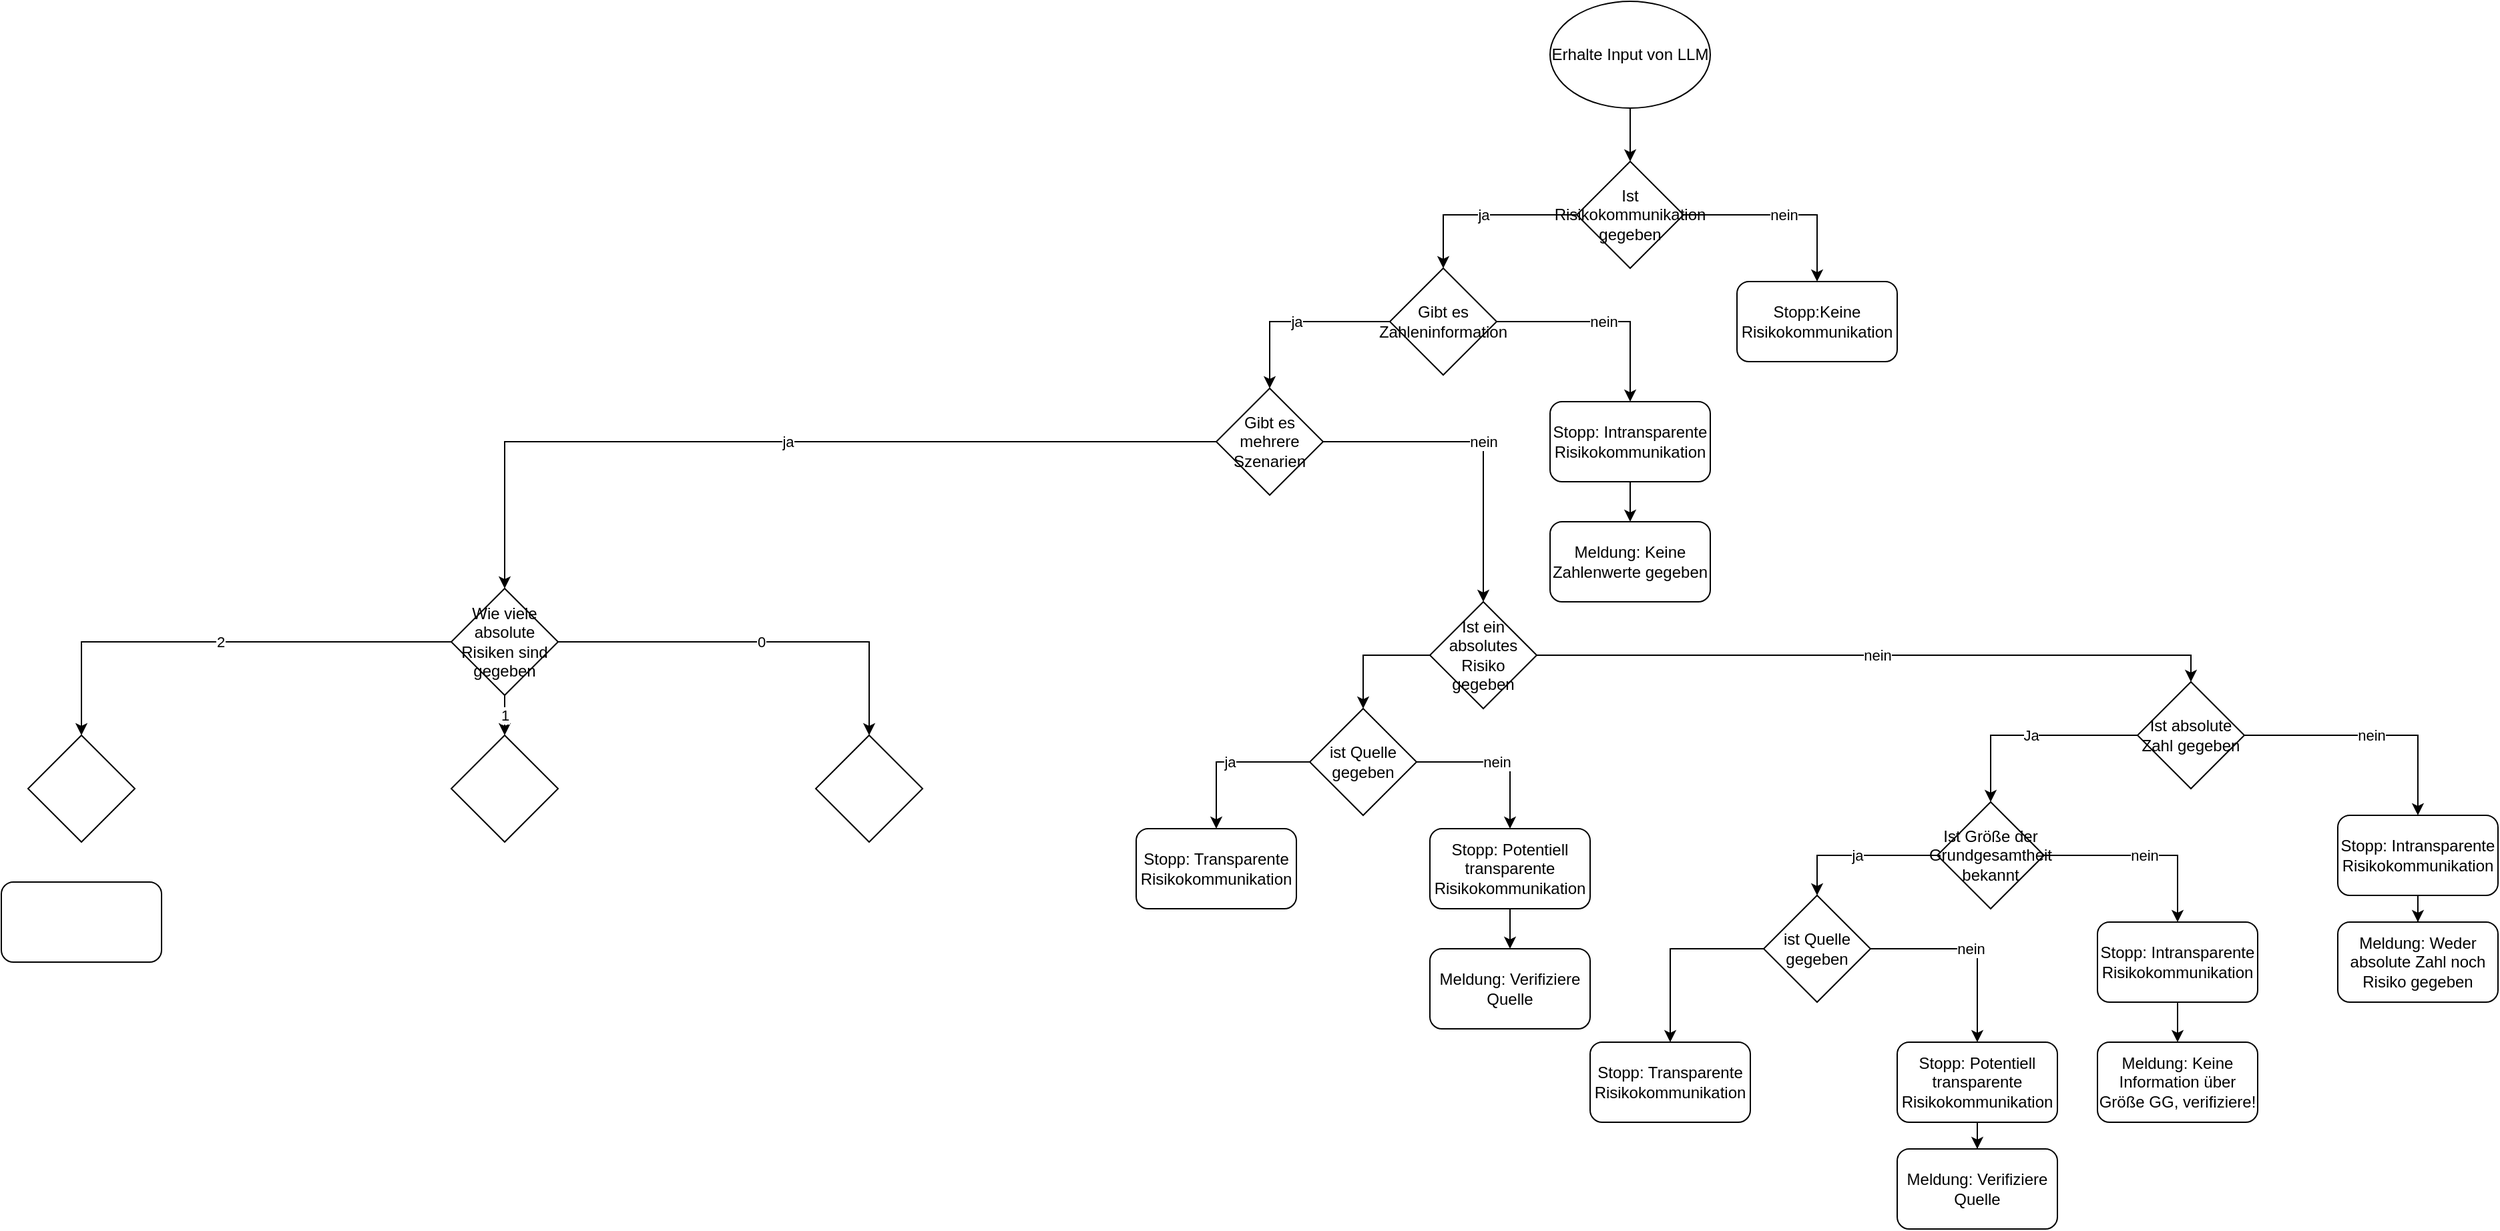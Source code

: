 <mxfile version="27.1.6">
  <diagram name="Seite-1" id="V1NviS9jJ_YA16mUobFE">
    <mxGraphModel dx="2696" dy="562" grid="1" gridSize="10" guides="1" tooltips="1" connect="1" arrows="1" fold="1" page="1" pageScale="1" pageWidth="827" pageHeight="1169" math="0" shadow="0">
      <root>
        <mxCell id="0" />
        <mxCell id="1" parent="0" />
        <mxCell id="_j1XVWTobyJe0texyYif-11" value="" style="edgeStyle=orthogonalEdgeStyle;rounded=0;orthogonalLoop=1;jettySize=auto;html=1;" edge="1" parent="1" source="_j1XVWTobyJe0texyYif-1" target="_j1XVWTobyJe0texyYif-3">
          <mxGeometry relative="1" as="geometry" />
        </mxCell>
        <mxCell id="_j1XVWTobyJe0texyYif-1" value="Erhalte Input von LLM" style="ellipse;whiteSpace=wrap;html=1;" vertex="1" parent="1">
          <mxGeometry x="330" y="10" width="120" height="80" as="geometry" />
        </mxCell>
        <mxCell id="_j1XVWTobyJe0texyYif-12" value="ja" style="edgeStyle=orthogonalEdgeStyle;rounded=0;orthogonalLoop=1;jettySize=auto;html=1;entryX=0.5;entryY=0;entryDx=0;entryDy=0;" edge="1" parent="1" source="_j1XVWTobyJe0texyYif-3" target="_j1XVWTobyJe0texyYif-6">
          <mxGeometry relative="1" as="geometry" />
        </mxCell>
        <object label="nein" nein="" id="_j1XVWTobyJe0texyYif-19">
          <mxCell style="edgeStyle=orthogonalEdgeStyle;rounded=0;orthogonalLoop=1;jettySize=auto;html=1;entryX=0.5;entryY=0;entryDx=0;entryDy=0;" edge="1" parent="1" source="_j1XVWTobyJe0texyYif-3" target="_j1XVWTobyJe0texyYif-4">
            <mxGeometry relative="1" as="geometry" />
          </mxCell>
        </object>
        <mxCell id="_j1XVWTobyJe0texyYif-3" value="Ist Risikokommunikation gegeben" style="rhombus;whiteSpace=wrap;html=1;" vertex="1" parent="1">
          <mxGeometry x="350" y="130" width="80" height="80" as="geometry" />
        </mxCell>
        <mxCell id="_j1XVWTobyJe0texyYif-4" value="Stopp:Keine Risikokommunikation" style="rounded=1;whiteSpace=wrap;html=1;" vertex="1" parent="1">
          <mxGeometry x="470" y="220" width="120" height="60" as="geometry" />
        </mxCell>
        <mxCell id="_j1XVWTobyJe0texyYif-15" value="nein" style="edgeStyle=orthogonalEdgeStyle;rounded=0;orthogonalLoop=1;jettySize=auto;html=1;" edge="1" parent="1" source="_j1XVWTobyJe0texyYif-6" target="_j1XVWTobyJe0texyYif-7">
          <mxGeometry relative="1" as="geometry" />
        </mxCell>
        <mxCell id="_j1XVWTobyJe0texyYif-16" value="ja" style="edgeStyle=orthogonalEdgeStyle;rounded=0;orthogonalLoop=1;jettySize=auto;html=1;entryX=0.5;entryY=0;entryDx=0;entryDy=0;" edge="1" parent="1" source="_j1XVWTobyJe0texyYif-6" target="_j1XVWTobyJe0texyYif-8">
          <mxGeometry relative="1" as="geometry" />
        </mxCell>
        <mxCell id="_j1XVWTobyJe0texyYif-6" value="Gibt es Zahleninformation" style="rhombus;whiteSpace=wrap;html=1;" vertex="1" parent="1">
          <mxGeometry x="210" y="210" width="80" height="80" as="geometry" />
        </mxCell>
        <mxCell id="_j1XVWTobyJe0texyYif-38" style="edgeStyle=orthogonalEdgeStyle;rounded=0;orthogonalLoop=1;jettySize=auto;html=1;entryX=0.5;entryY=0;entryDx=0;entryDy=0;" edge="1" parent="1" source="_j1XVWTobyJe0texyYif-7" target="_j1XVWTobyJe0texyYif-37">
          <mxGeometry relative="1" as="geometry" />
        </mxCell>
        <mxCell id="_j1XVWTobyJe0texyYif-7" value="Stopp: Intransparente Risikokommunikation" style="rounded=1;whiteSpace=wrap;html=1;" vertex="1" parent="1">
          <mxGeometry x="330" y="310" width="120" height="60" as="geometry" />
        </mxCell>
        <mxCell id="_j1XVWTobyJe0texyYif-22" value="ja" style="edgeStyle=orthogonalEdgeStyle;rounded=0;orthogonalLoop=1;jettySize=auto;html=1;entryX=0.5;entryY=0;entryDx=0;entryDy=0;" edge="1" parent="1" source="_j1XVWTobyJe0texyYif-8" target="_j1XVWTobyJe0texyYif-20">
          <mxGeometry relative="1" as="geometry" />
        </mxCell>
        <mxCell id="_j1XVWTobyJe0texyYif-23" value="nein" style="edgeStyle=orthogonalEdgeStyle;rounded=0;orthogonalLoop=1;jettySize=auto;html=1;" edge="1" parent="1" source="_j1XVWTobyJe0texyYif-8" target="_j1XVWTobyJe0texyYif-21">
          <mxGeometry relative="1" as="geometry" />
        </mxCell>
        <mxCell id="_j1XVWTobyJe0texyYif-8" value="Gibt es mehrere Szenarien" style="rhombus;whiteSpace=wrap;html=1;" vertex="1" parent="1">
          <mxGeometry x="80" y="300" width="80" height="80" as="geometry" />
        </mxCell>
        <mxCell id="_j1XVWTobyJe0texyYif-79" value="2" style="edgeStyle=orthogonalEdgeStyle;rounded=0;orthogonalLoop=1;jettySize=auto;html=1;entryX=0.5;entryY=0;entryDx=0;entryDy=0;" edge="1" parent="1" source="_j1XVWTobyJe0texyYif-20" target="_j1XVWTobyJe0texyYif-78">
          <mxGeometry relative="1" as="geometry" />
        </mxCell>
        <mxCell id="_j1XVWTobyJe0texyYif-80" value="1" style="edgeStyle=orthogonalEdgeStyle;rounded=0;orthogonalLoop=1;jettySize=auto;html=1;entryX=0.5;entryY=0;entryDx=0;entryDy=0;" edge="1" parent="1" source="_j1XVWTobyJe0texyYif-20" target="_j1XVWTobyJe0texyYif-77">
          <mxGeometry relative="1" as="geometry" />
        </mxCell>
        <mxCell id="_j1XVWTobyJe0texyYif-81" value="0" style="edgeStyle=orthogonalEdgeStyle;rounded=0;orthogonalLoop=1;jettySize=auto;html=1;" edge="1" parent="1" source="_j1XVWTobyJe0texyYif-20" target="_j1XVWTobyJe0texyYif-83">
          <mxGeometry relative="1" as="geometry">
            <mxPoint x="-180" y="560" as="targetPoint" />
          </mxGeometry>
        </mxCell>
        <mxCell id="_j1XVWTobyJe0texyYif-20" value="Wie viele absolute Risiken sind gegeben" style="rhombus;whiteSpace=wrap;html=1;" vertex="1" parent="1">
          <mxGeometry x="-493" y="450" width="80" height="80" as="geometry" />
        </mxCell>
        <mxCell id="_j1XVWTobyJe0texyYif-34" value="nein" style="edgeStyle=orthogonalEdgeStyle;rounded=0;orthogonalLoop=1;jettySize=auto;html=1;entryX=0.5;entryY=0;entryDx=0;entryDy=0;" edge="1" parent="1" source="_j1XVWTobyJe0texyYif-21" target="_j1XVWTobyJe0texyYif-32">
          <mxGeometry relative="1" as="geometry" />
        </mxCell>
        <mxCell id="_j1XVWTobyJe0texyYif-72" style="edgeStyle=orthogonalEdgeStyle;rounded=0;orthogonalLoop=1;jettySize=auto;html=1;entryX=0.5;entryY=0;entryDx=0;entryDy=0;" edge="1" parent="1" source="_j1XVWTobyJe0texyYif-21" target="_j1XVWTobyJe0texyYif-67">
          <mxGeometry relative="1" as="geometry" />
        </mxCell>
        <mxCell id="_j1XVWTobyJe0texyYif-21" value="Ist ein absolutes Risiko gegeben" style="rhombus;whiteSpace=wrap;html=1;" vertex="1" parent="1">
          <mxGeometry x="240" y="460" width="80" height="80" as="geometry" />
        </mxCell>
        <mxCell id="_j1XVWTobyJe0texyYif-36" value="nein" style="edgeStyle=orthogonalEdgeStyle;rounded=0;orthogonalLoop=1;jettySize=auto;html=1;entryX=0.5;entryY=0;entryDx=0;entryDy=0;" edge="1" parent="1" source="_j1XVWTobyJe0texyYif-32" target="_j1XVWTobyJe0texyYif-35">
          <mxGeometry relative="1" as="geometry" />
        </mxCell>
        <mxCell id="_j1XVWTobyJe0texyYif-49" value="Ja" style="edgeStyle=orthogonalEdgeStyle;rounded=0;orthogonalLoop=1;jettySize=auto;html=1;entryX=0.5;entryY=0;entryDx=0;entryDy=0;" edge="1" parent="1" source="_j1XVWTobyJe0texyYif-32" target="_j1XVWTobyJe0texyYif-47">
          <mxGeometry relative="1" as="geometry" />
        </mxCell>
        <mxCell id="_j1XVWTobyJe0texyYif-32" value="Ist absolute Zahl gegeben" style="rhombus;whiteSpace=wrap;html=1;" vertex="1" parent="1">
          <mxGeometry x="770" y="520" width="80" height="80" as="geometry" />
        </mxCell>
        <mxCell id="_j1XVWTobyJe0texyYif-40" style="edgeStyle=orthogonalEdgeStyle;rounded=0;orthogonalLoop=1;jettySize=auto;html=1;entryX=0.5;entryY=0;entryDx=0;entryDy=0;" edge="1" parent="1" source="_j1XVWTobyJe0texyYif-35" target="_j1XVWTobyJe0texyYif-39">
          <mxGeometry relative="1" as="geometry" />
        </mxCell>
        <mxCell id="_j1XVWTobyJe0texyYif-35" value="Stopp: Intransparente Risikokommunikation" style="rounded=1;whiteSpace=wrap;html=1;" vertex="1" parent="1">
          <mxGeometry x="920" y="620" width="120" height="60" as="geometry" />
        </mxCell>
        <mxCell id="_j1XVWTobyJe0texyYif-37" value="Meldung: Keine Zahlenwerte gegeben" style="rounded=1;whiteSpace=wrap;html=1;" vertex="1" parent="1">
          <mxGeometry x="330" y="400" width="120" height="60" as="geometry" />
        </mxCell>
        <mxCell id="_j1XVWTobyJe0texyYif-39" value="Meldung: Weder absolute Zahl noch Risiko gegeben" style="rounded=1;whiteSpace=wrap;html=1;" vertex="1" parent="1">
          <mxGeometry x="920" y="700" width="120" height="60" as="geometry" />
        </mxCell>
        <mxCell id="_j1XVWTobyJe0texyYif-44" value="" style="edgeStyle=orthogonalEdgeStyle;rounded=0;orthogonalLoop=1;jettySize=auto;html=1;" edge="1" parent="1" source="_j1XVWTobyJe0texyYif-41" target="_j1XVWTobyJe0texyYif-43">
          <mxGeometry relative="1" as="geometry" />
        </mxCell>
        <mxCell id="_j1XVWTobyJe0texyYif-41" value="Stopp: Intransparente Risikokommunikation" style="rounded=1;whiteSpace=wrap;html=1;" vertex="1" parent="1">
          <mxGeometry x="740" y="700" width="120" height="60" as="geometry" />
        </mxCell>
        <mxCell id="_j1XVWTobyJe0texyYif-43" value="Meldung: Keine Information über Größe GG, verifiziere!" style="whiteSpace=wrap;html=1;rounded=1;" vertex="1" parent="1">
          <mxGeometry x="740" y="790" width="120" height="60" as="geometry" />
        </mxCell>
        <mxCell id="_j1XVWTobyJe0texyYif-52" value="nein" style="edgeStyle=orthogonalEdgeStyle;rounded=0;orthogonalLoop=1;jettySize=auto;html=1;entryX=0.5;entryY=0;entryDx=0;entryDy=0;" edge="1" parent="1" source="_j1XVWTobyJe0texyYif-47" target="_j1XVWTobyJe0texyYif-41">
          <mxGeometry relative="1" as="geometry" />
        </mxCell>
        <mxCell id="_j1XVWTobyJe0texyYif-55" value="ja" style="edgeStyle=orthogonalEdgeStyle;rounded=0;orthogonalLoop=1;jettySize=auto;html=1;entryX=0.5;entryY=0;entryDx=0;entryDy=0;" edge="1" parent="1" source="_j1XVWTobyJe0texyYif-47" target="_j1XVWTobyJe0texyYif-53">
          <mxGeometry relative="1" as="geometry">
            <mxPoint x="160" y="730" as="targetPoint" />
          </mxGeometry>
        </mxCell>
        <mxCell id="_j1XVWTobyJe0texyYif-47" value="Ist Größe der Grundgesamtheit bekannt" style="rhombus;whiteSpace=wrap;html=1;" vertex="1" parent="1">
          <mxGeometry x="620" y="610" width="80" height="80" as="geometry" />
        </mxCell>
        <mxCell id="_j1XVWTobyJe0texyYif-60" value="nein" style="edgeStyle=orthogonalEdgeStyle;rounded=0;orthogonalLoop=1;jettySize=auto;html=1;entryX=0.5;entryY=0;entryDx=0;entryDy=0;" edge="1" parent="1" source="_j1XVWTobyJe0texyYif-53" target="_j1XVWTobyJe0texyYif-59">
          <mxGeometry relative="1" as="geometry" />
        </mxCell>
        <mxCell id="_j1XVWTobyJe0texyYif-64" value="" style="edgeStyle=orthogonalEdgeStyle;rounded=0;orthogonalLoop=1;jettySize=auto;html=1;" edge="1" parent="1" source="_j1XVWTobyJe0texyYif-53" target="_j1XVWTobyJe0texyYif-63">
          <mxGeometry relative="1" as="geometry" />
        </mxCell>
        <mxCell id="_j1XVWTobyJe0texyYif-53" value="ist Quelle gegeben" style="rhombus;whiteSpace=wrap;html=1;" vertex="1" parent="1">
          <mxGeometry x="490" y="680" width="80" height="80" as="geometry" />
        </mxCell>
        <mxCell id="_j1XVWTobyJe0texyYif-62" value="" style="edgeStyle=orthogonalEdgeStyle;rounded=0;orthogonalLoop=1;jettySize=auto;html=1;" edge="1" parent="1" source="_j1XVWTobyJe0texyYif-59" target="_j1XVWTobyJe0texyYif-61">
          <mxGeometry relative="1" as="geometry" />
        </mxCell>
        <mxCell id="_j1XVWTobyJe0texyYif-59" value="Stopp: Potentiell transparente Risikokommunikation" style="rounded=1;whiteSpace=wrap;html=1;" vertex="1" parent="1">
          <mxGeometry x="590" y="790" width="120" height="60" as="geometry" />
        </mxCell>
        <mxCell id="_j1XVWTobyJe0texyYif-61" value="Meldung: Verifiziere Quelle" style="whiteSpace=wrap;html=1;rounded=1;" vertex="1" parent="1">
          <mxGeometry x="590" y="870" width="120" height="60" as="geometry" />
        </mxCell>
        <mxCell id="_j1XVWTobyJe0texyYif-63" value="Stopp: Transparente Risikokommunikation" style="rounded=1;whiteSpace=wrap;html=1;" vertex="1" parent="1">
          <mxGeometry x="360" y="790" width="120" height="60" as="geometry" />
        </mxCell>
        <mxCell id="_j1XVWTobyJe0texyYif-65" value="nein" style="edgeStyle=orthogonalEdgeStyle;rounded=0;orthogonalLoop=1;jettySize=auto;html=1;entryX=0.5;entryY=0;entryDx=0;entryDy=0;" edge="1" parent="1" source="_j1XVWTobyJe0texyYif-67" target="_j1XVWTobyJe0texyYif-69">
          <mxGeometry relative="1" as="geometry" />
        </mxCell>
        <mxCell id="_j1XVWTobyJe0texyYif-66" value="ja" style="edgeStyle=orthogonalEdgeStyle;rounded=0;orthogonalLoop=1;jettySize=auto;html=1;" edge="1" parent="1" source="_j1XVWTobyJe0texyYif-67" target="_j1XVWTobyJe0texyYif-71">
          <mxGeometry relative="1" as="geometry" />
        </mxCell>
        <mxCell id="_j1XVWTobyJe0texyYif-67" value="ist Quelle gegeben" style="rhombus;whiteSpace=wrap;html=1;" vertex="1" parent="1">
          <mxGeometry x="150" y="540" width="80" height="80" as="geometry" />
        </mxCell>
        <mxCell id="_j1XVWTobyJe0texyYif-68" value="" style="edgeStyle=orthogonalEdgeStyle;rounded=0;orthogonalLoop=1;jettySize=auto;html=1;" edge="1" parent="1" source="_j1XVWTobyJe0texyYif-69" target="_j1XVWTobyJe0texyYif-70">
          <mxGeometry relative="1" as="geometry" />
        </mxCell>
        <mxCell id="_j1XVWTobyJe0texyYif-69" value="Stopp: Potentiell transparente Risikokommunikation" style="rounded=1;whiteSpace=wrap;html=1;" vertex="1" parent="1">
          <mxGeometry x="240" y="630" width="120" height="60" as="geometry" />
        </mxCell>
        <mxCell id="_j1XVWTobyJe0texyYif-70" value="Meldung: Verifiziere Quelle" style="whiteSpace=wrap;html=1;rounded=1;" vertex="1" parent="1">
          <mxGeometry x="240" y="720" width="120" height="60" as="geometry" />
        </mxCell>
        <mxCell id="_j1XVWTobyJe0texyYif-71" value="Stopp: Transparente Risikokommunikation" style="rounded=1;whiteSpace=wrap;html=1;" vertex="1" parent="1">
          <mxGeometry x="20" y="630" width="120" height="60" as="geometry" />
        </mxCell>
        <mxCell id="_j1XVWTobyJe0texyYif-77" value="" style="rhombus;whiteSpace=wrap;html=1;" vertex="1" parent="1">
          <mxGeometry x="-493" y="560" width="80" height="80" as="geometry" />
        </mxCell>
        <mxCell id="_j1XVWTobyJe0texyYif-78" value="" style="rhombus;whiteSpace=wrap;html=1;" vertex="1" parent="1">
          <mxGeometry x="-810" y="560" width="80" height="80" as="geometry" />
        </mxCell>
        <mxCell id="_j1XVWTobyJe0texyYif-82" value="" style="rounded=1;whiteSpace=wrap;html=1;" vertex="1" parent="1">
          <mxGeometry x="-830" y="670" width="120" height="60" as="geometry" />
        </mxCell>
        <mxCell id="_j1XVWTobyJe0texyYif-83" value="" style="rhombus;whiteSpace=wrap;html=1;" vertex="1" parent="1">
          <mxGeometry x="-220" y="560" width="80" height="80" as="geometry" />
        </mxCell>
      </root>
    </mxGraphModel>
  </diagram>
</mxfile>
